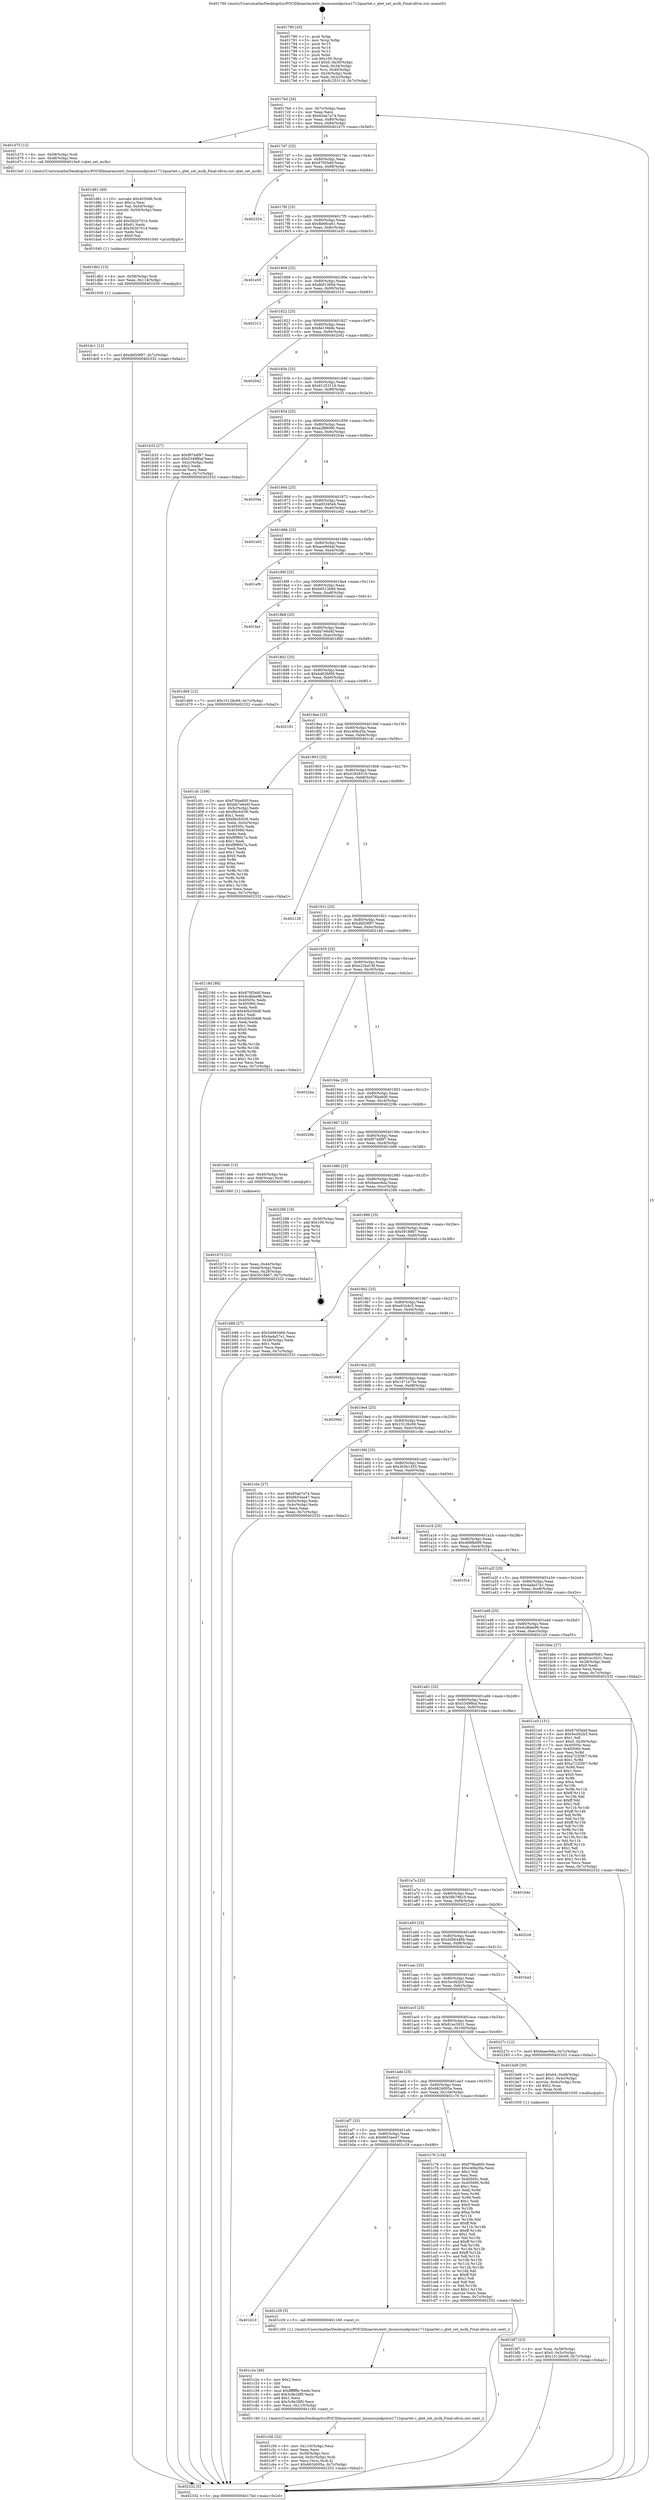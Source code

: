 digraph "0x401790" {
  label = "0x401790 (/mnt/c/Users/mathe/Desktop/tcc/POCII/binaries/extr_linuxsoundpciice1712quartet.c_qtet_set_mclk_Final-ollvm.out::main(0))"
  labelloc = "t"
  node[shape=record]

  Entry [label="",width=0.3,height=0.3,shape=circle,fillcolor=black,style=filled]
  "0x4017bd" [label="{
     0x4017bd [26]\l
     | [instrs]\l
     &nbsp;&nbsp;0x4017bd \<+3\>: mov -0x7c(%rbp),%eax\l
     &nbsp;&nbsp;0x4017c0 \<+2\>: mov %eax,%ecx\l
     &nbsp;&nbsp;0x4017c2 \<+6\>: sub $0x83ab7a74,%ecx\l
     &nbsp;&nbsp;0x4017c8 \<+3\>: mov %eax,-0x80(%rbp)\l
     &nbsp;&nbsp;0x4017cb \<+6\>: mov %ecx,-0x84(%rbp)\l
     &nbsp;&nbsp;0x4017d1 \<+6\>: je 0000000000401d75 \<main+0x5e5\>\l
  }"]
  "0x401d75" [label="{
     0x401d75 [12]\l
     | [instrs]\l
     &nbsp;&nbsp;0x401d75 \<+4\>: mov -0x58(%rbp),%rdi\l
     &nbsp;&nbsp;0x401d79 \<+3\>: mov -0x48(%rbp),%esi\l
     &nbsp;&nbsp;0x401d7c \<+5\>: call 00000000004015e0 \<qtet_set_mclk\>\l
     | [calls]\l
     &nbsp;&nbsp;0x4015e0 \{1\} (/mnt/c/Users/mathe/Desktop/tcc/POCII/binaries/extr_linuxsoundpciice1712quartet.c_qtet_set_mclk_Final-ollvm.out::qtet_set_mclk)\l
  }"]
  "0x4017d7" [label="{
     0x4017d7 [25]\l
     | [instrs]\l
     &nbsp;&nbsp;0x4017d7 \<+5\>: jmp 00000000004017dc \<main+0x4c\>\l
     &nbsp;&nbsp;0x4017dc \<+3\>: mov -0x80(%rbp),%eax\l
     &nbsp;&nbsp;0x4017df \<+5\>: sub $0x870f3ebf,%eax\l
     &nbsp;&nbsp;0x4017e4 \<+6\>: mov %eax,-0x88(%rbp)\l
     &nbsp;&nbsp;0x4017ea \<+6\>: je 0000000000402324 \<main+0xb94\>\l
  }"]
  Exit [label="",width=0.3,height=0.3,shape=circle,fillcolor=black,style=filled,peripheries=2]
  "0x402324" [label="{
     0x402324\l
  }", style=dashed]
  "0x4017f0" [label="{
     0x4017f0 [25]\l
     | [instrs]\l
     &nbsp;&nbsp;0x4017f0 \<+5\>: jmp 00000000004017f5 \<main+0x65\>\l
     &nbsp;&nbsp;0x4017f5 \<+3\>: mov -0x80(%rbp),%eax\l
     &nbsp;&nbsp;0x4017f8 \<+5\>: sub $0x8b68ca61,%eax\l
     &nbsp;&nbsp;0x4017fd \<+6\>: mov %eax,-0x8c(%rbp)\l
     &nbsp;&nbsp;0x401803 \<+6\>: je 0000000000401e55 \<main+0x6c5\>\l
  }"]
  "0x401dc1" [label="{
     0x401dc1 [12]\l
     | [instrs]\l
     &nbsp;&nbsp;0x401dc1 \<+7\>: movl $0xdbf29f97,-0x7c(%rbp)\l
     &nbsp;&nbsp;0x401dc8 \<+5\>: jmp 0000000000402332 \<main+0xba2\>\l
  }"]
  "0x401e55" [label="{
     0x401e55\l
  }", style=dashed]
  "0x401809" [label="{
     0x401809 [25]\l
     | [instrs]\l
     &nbsp;&nbsp;0x401809 \<+5\>: jmp 000000000040180e \<main+0x7e\>\l
     &nbsp;&nbsp;0x40180e \<+3\>: mov -0x80(%rbp),%eax\l
     &nbsp;&nbsp;0x401811 \<+5\>: sub $0x8bf1360d,%eax\l
     &nbsp;&nbsp;0x401816 \<+6\>: mov %eax,-0x90(%rbp)\l
     &nbsp;&nbsp;0x40181c \<+6\>: je 0000000000402313 \<main+0xb83\>\l
  }"]
  "0x401db2" [label="{
     0x401db2 [15]\l
     | [instrs]\l
     &nbsp;&nbsp;0x401db2 \<+4\>: mov -0x58(%rbp),%rdi\l
     &nbsp;&nbsp;0x401db6 \<+6\>: mov %eax,-0x114(%rbp)\l
     &nbsp;&nbsp;0x401dbc \<+5\>: call 0000000000401030 \<free@plt\>\l
     | [calls]\l
     &nbsp;&nbsp;0x401030 \{1\} (unknown)\l
  }"]
  "0x402313" [label="{
     0x402313\l
  }", style=dashed]
  "0x401822" [label="{
     0x401822 [25]\l
     | [instrs]\l
     &nbsp;&nbsp;0x401822 \<+5\>: jmp 0000000000401827 \<main+0x97\>\l
     &nbsp;&nbsp;0x401827 \<+3\>: mov -0x80(%rbp),%eax\l
     &nbsp;&nbsp;0x40182a \<+5\>: sub $0x8e156bfe,%eax\l
     &nbsp;&nbsp;0x40182f \<+6\>: mov %eax,-0x94(%rbp)\l
     &nbsp;&nbsp;0x401835 \<+6\>: je 0000000000402042 \<main+0x8b2\>\l
  }"]
  "0x401d81" [label="{
     0x401d81 [49]\l
     | [instrs]\l
     &nbsp;&nbsp;0x401d81 \<+10\>: movabs $0x4030d6,%rdi\l
     &nbsp;&nbsp;0x401d8b \<+5\>: mov $0x1a,%esi\l
     &nbsp;&nbsp;0x401d90 \<+3\>: mov %al,-0x5d(%rbp)\l
     &nbsp;&nbsp;0x401d93 \<+4\>: movzbl -0x5d(%rbp),%eax\l
     &nbsp;&nbsp;0x401d97 \<+1\>: cltd\l
     &nbsp;&nbsp;0x401d98 \<+2\>: idiv %esi\l
     &nbsp;&nbsp;0x401d9a \<+6\>: add $0x562b7014,%edx\l
     &nbsp;&nbsp;0x401da0 \<+3\>: add $0x61,%edx\l
     &nbsp;&nbsp;0x401da3 \<+6\>: sub $0x562b7014,%edx\l
     &nbsp;&nbsp;0x401da9 \<+2\>: mov %edx,%esi\l
     &nbsp;&nbsp;0x401dab \<+2\>: mov $0x0,%al\l
     &nbsp;&nbsp;0x401dad \<+5\>: call 0000000000401040 \<printf@plt\>\l
     | [calls]\l
     &nbsp;&nbsp;0x401040 \{1\} (unknown)\l
  }"]
  "0x402042" [label="{
     0x402042\l
  }", style=dashed]
  "0x40183b" [label="{
     0x40183b [25]\l
     | [instrs]\l
     &nbsp;&nbsp;0x40183b \<+5\>: jmp 0000000000401840 \<main+0xb0\>\l
     &nbsp;&nbsp;0x401840 \<+3\>: mov -0x80(%rbp),%eax\l
     &nbsp;&nbsp;0x401843 \<+5\>: sub $0x91253116,%eax\l
     &nbsp;&nbsp;0x401848 \<+6\>: mov %eax,-0x98(%rbp)\l
     &nbsp;&nbsp;0x40184e \<+6\>: je 0000000000401b33 \<main+0x3a3\>\l
  }"]
  "0x401c56" [label="{
     0x401c56 [32]\l
     | [instrs]\l
     &nbsp;&nbsp;0x401c56 \<+6\>: mov -0x110(%rbp),%ecx\l
     &nbsp;&nbsp;0x401c5c \<+3\>: imul %eax,%ecx\l
     &nbsp;&nbsp;0x401c5f \<+4\>: mov -0x58(%rbp),%rsi\l
     &nbsp;&nbsp;0x401c63 \<+4\>: movslq -0x5c(%rbp),%rdi\l
     &nbsp;&nbsp;0x401c67 \<+3\>: mov %ecx,(%rsi,%rdi,4)\l
     &nbsp;&nbsp;0x401c6a \<+7\>: movl $0x6624005a,-0x7c(%rbp)\l
     &nbsp;&nbsp;0x401c71 \<+5\>: jmp 0000000000402332 \<main+0xba2\>\l
  }"]
  "0x401b33" [label="{
     0x401b33 [27]\l
     | [instrs]\l
     &nbsp;&nbsp;0x401b33 \<+5\>: mov $0xf974df97,%eax\l
     &nbsp;&nbsp;0x401b38 \<+5\>: mov $0x5349f6af,%ecx\l
     &nbsp;&nbsp;0x401b3d \<+3\>: mov -0x2c(%rbp),%edx\l
     &nbsp;&nbsp;0x401b40 \<+3\>: cmp $0x2,%edx\l
     &nbsp;&nbsp;0x401b43 \<+3\>: cmovne %ecx,%eax\l
     &nbsp;&nbsp;0x401b46 \<+3\>: mov %eax,-0x7c(%rbp)\l
     &nbsp;&nbsp;0x401b49 \<+5\>: jmp 0000000000402332 \<main+0xba2\>\l
  }"]
  "0x401854" [label="{
     0x401854 [25]\l
     | [instrs]\l
     &nbsp;&nbsp;0x401854 \<+5\>: jmp 0000000000401859 \<main+0xc9\>\l
     &nbsp;&nbsp;0x401859 \<+3\>: mov -0x80(%rbp),%eax\l
     &nbsp;&nbsp;0x40185c \<+5\>: sub $0xa2f88090,%eax\l
     &nbsp;&nbsp;0x401861 \<+6\>: mov %eax,-0x9c(%rbp)\l
     &nbsp;&nbsp;0x401867 \<+6\>: je 000000000040204e \<main+0x8be\>\l
  }"]
  "0x402332" [label="{
     0x402332 [5]\l
     | [instrs]\l
     &nbsp;&nbsp;0x402332 \<+5\>: jmp 00000000004017bd \<main+0x2d\>\l
  }"]
  "0x401790" [label="{
     0x401790 [45]\l
     | [instrs]\l
     &nbsp;&nbsp;0x401790 \<+1\>: push %rbp\l
     &nbsp;&nbsp;0x401791 \<+3\>: mov %rsp,%rbp\l
     &nbsp;&nbsp;0x401794 \<+2\>: push %r15\l
     &nbsp;&nbsp;0x401796 \<+2\>: push %r14\l
     &nbsp;&nbsp;0x401798 \<+2\>: push %r12\l
     &nbsp;&nbsp;0x40179a \<+1\>: push %rbx\l
     &nbsp;&nbsp;0x40179b \<+7\>: sub $0x100,%rsp\l
     &nbsp;&nbsp;0x4017a2 \<+7\>: movl $0x0,-0x30(%rbp)\l
     &nbsp;&nbsp;0x4017a9 \<+3\>: mov %edi,-0x34(%rbp)\l
     &nbsp;&nbsp;0x4017ac \<+4\>: mov %rsi,-0x40(%rbp)\l
     &nbsp;&nbsp;0x4017b0 \<+3\>: mov -0x34(%rbp),%edi\l
     &nbsp;&nbsp;0x4017b3 \<+3\>: mov %edi,-0x2c(%rbp)\l
     &nbsp;&nbsp;0x4017b6 \<+7\>: movl $0x91253116,-0x7c(%rbp)\l
  }"]
  "0x401c2e" [label="{
     0x401c2e [40]\l
     | [instrs]\l
     &nbsp;&nbsp;0x401c2e \<+5\>: mov $0x2,%ecx\l
     &nbsp;&nbsp;0x401c33 \<+1\>: cltd\l
     &nbsp;&nbsp;0x401c34 \<+2\>: idiv %ecx\l
     &nbsp;&nbsp;0x401c36 \<+6\>: imul $0xfffffffe,%edx,%ecx\l
     &nbsp;&nbsp;0x401c3c \<+6\>: add $0x3c8e28f0,%ecx\l
     &nbsp;&nbsp;0x401c42 \<+3\>: add $0x1,%ecx\l
     &nbsp;&nbsp;0x401c45 \<+6\>: sub $0x3c8e28f0,%ecx\l
     &nbsp;&nbsp;0x401c4b \<+6\>: mov %ecx,-0x110(%rbp)\l
     &nbsp;&nbsp;0x401c51 \<+5\>: call 0000000000401160 \<next_i\>\l
     | [calls]\l
     &nbsp;&nbsp;0x401160 \{1\} (/mnt/c/Users/mathe/Desktop/tcc/POCII/binaries/extr_linuxsoundpciice1712quartet.c_qtet_set_mclk_Final-ollvm.out::next_i)\l
  }"]
  "0x40204e" [label="{
     0x40204e\l
  }", style=dashed]
  "0x40186d" [label="{
     0x40186d [25]\l
     | [instrs]\l
     &nbsp;&nbsp;0x40186d \<+5\>: jmp 0000000000401872 \<main+0xe2\>\l
     &nbsp;&nbsp;0x401872 \<+3\>: mov -0x80(%rbp),%eax\l
     &nbsp;&nbsp;0x401875 \<+5\>: sub $0xa93345eb,%eax\l
     &nbsp;&nbsp;0x40187a \<+6\>: mov %eax,-0xa0(%rbp)\l
     &nbsp;&nbsp;0x401880 \<+6\>: je 0000000000401e02 \<main+0x672\>\l
  }"]
  "0x401b10" [label="{
     0x401b10\l
  }", style=dashed]
  "0x401e02" [label="{
     0x401e02\l
  }", style=dashed]
  "0x401886" [label="{
     0x401886 [25]\l
     | [instrs]\l
     &nbsp;&nbsp;0x401886 \<+5\>: jmp 000000000040188b \<main+0xfb\>\l
     &nbsp;&nbsp;0x40188b \<+3\>: mov -0x80(%rbp),%eax\l
     &nbsp;&nbsp;0x40188e \<+5\>: sub $0xace9d4af,%eax\l
     &nbsp;&nbsp;0x401893 \<+6\>: mov %eax,-0xa4(%rbp)\l
     &nbsp;&nbsp;0x401899 \<+6\>: je 0000000000401ef9 \<main+0x769\>\l
  }"]
  "0x401c29" [label="{
     0x401c29 [5]\l
     | [instrs]\l
     &nbsp;&nbsp;0x401c29 \<+5\>: call 0000000000401160 \<next_i\>\l
     | [calls]\l
     &nbsp;&nbsp;0x401160 \{1\} (/mnt/c/Users/mathe/Desktop/tcc/POCII/binaries/extr_linuxsoundpciice1712quartet.c_qtet_set_mclk_Final-ollvm.out::next_i)\l
  }"]
  "0x401ef9" [label="{
     0x401ef9\l
  }", style=dashed]
  "0x40189f" [label="{
     0x40189f [25]\l
     | [instrs]\l
     &nbsp;&nbsp;0x40189f \<+5\>: jmp 00000000004018a4 \<main+0x114\>\l
     &nbsp;&nbsp;0x4018a4 \<+3\>: mov -0x80(%rbp),%eax\l
     &nbsp;&nbsp;0x4018a7 \<+5\>: sub $0xb6513b80,%eax\l
     &nbsp;&nbsp;0x4018ac \<+6\>: mov %eax,-0xa8(%rbp)\l
     &nbsp;&nbsp;0x4018b2 \<+6\>: je 0000000000401fa4 \<main+0x814\>\l
  }"]
  "0x401af7" [label="{
     0x401af7 [25]\l
     | [instrs]\l
     &nbsp;&nbsp;0x401af7 \<+5\>: jmp 0000000000401afc \<main+0x36c\>\l
     &nbsp;&nbsp;0x401afc \<+3\>: mov -0x80(%rbp),%eax\l
     &nbsp;&nbsp;0x401aff \<+5\>: sub $0x6653ee47,%eax\l
     &nbsp;&nbsp;0x401b04 \<+6\>: mov %eax,-0x108(%rbp)\l
     &nbsp;&nbsp;0x401b0a \<+6\>: je 0000000000401c29 \<main+0x499\>\l
  }"]
  "0x401fa4" [label="{
     0x401fa4\l
  }", style=dashed]
  "0x4018b8" [label="{
     0x4018b8 [25]\l
     | [instrs]\l
     &nbsp;&nbsp;0x4018b8 \<+5\>: jmp 00000000004018bd \<main+0x12d\>\l
     &nbsp;&nbsp;0x4018bd \<+3\>: mov -0x80(%rbp),%eax\l
     &nbsp;&nbsp;0x4018c0 \<+5\>: sub $0xbb7e6d4f,%eax\l
     &nbsp;&nbsp;0x4018c5 \<+6\>: mov %eax,-0xac(%rbp)\l
     &nbsp;&nbsp;0x4018cb \<+6\>: je 0000000000401d69 \<main+0x5d9\>\l
  }"]
  "0x401c76" [label="{
     0x401c76 [134]\l
     | [instrs]\l
     &nbsp;&nbsp;0x401c76 \<+5\>: mov $0xf76ba600,%eax\l
     &nbsp;&nbsp;0x401c7b \<+5\>: mov $0xc40bcf3a,%ecx\l
     &nbsp;&nbsp;0x401c80 \<+2\>: mov $0x1,%dl\l
     &nbsp;&nbsp;0x401c82 \<+2\>: xor %esi,%esi\l
     &nbsp;&nbsp;0x401c84 \<+7\>: mov 0x40505c,%edi\l
     &nbsp;&nbsp;0x401c8b \<+8\>: mov 0x405060,%r8d\l
     &nbsp;&nbsp;0x401c93 \<+3\>: sub $0x1,%esi\l
     &nbsp;&nbsp;0x401c96 \<+3\>: mov %edi,%r9d\l
     &nbsp;&nbsp;0x401c99 \<+3\>: add %esi,%r9d\l
     &nbsp;&nbsp;0x401c9c \<+4\>: imul %r9d,%edi\l
     &nbsp;&nbsp;0x401ca0 \<+3\>: and $0x1,%edi\l
     &nbsp;&nbsp;0x401ca3 \<+3\>: cmp $0x0,%edi\l
     &nbsp;&nbsp;0x401ca6 \<+4\>: sete %r10b\l
     &nbsp;&nbsp;0x401caa \<+4\>: cmp $0xa,%r8d\l
     &nbsp;&nbsp;0x401cae \<+4\>: setl %r11b\l
     &nbsp;&nbsp;0x401cb2 \<+3\>: mov %r10b,%bl\l
     &nbsp;&nbsp;0x401cb5 \<+3\>: xor $0xff,%bl\l
     &nbsp;&nbsp;0x401cb8 \<+3\>: mov %r11b,%r14b\l
     &nbsp;&nbsp;0x401cbb \<+4\>: xor $0xff,%r14b\l
     &nbsp;&nbsp;0x401cbf \<+3\>: xor $0x1,%dl\l
     &nbsp;&nbsp;0x401cc2 \<+3\>: mov %bl,%r15b\l
     &nbsp;&nbsp;0x401cc5 \<+4\>: and $0xff,%r15b\l
     &nbsp;&nbsp;0x401cc9 \<+3\>: and %dl,%r10b\l
     &nbsp;&nbsp;0x401ccc \<+3\>: mov %r14b,%r12b\l
     &nbsp;&nbsp;0x401ccf \<+4\>: and $0xff,%r12b\l
     &nbsp;&nbsp;0x401cd3 \<+3\>: and %dl,%r11b\l
     &nbsp;&nbsp;0x401cd6 \<+3\>: or %r10b,%r15b\l
     &nbsp;&nbsp;0x401cd9 \<+3\>: or %r11b,%r12b\l
     &nbsp;&nbsp;0x401cdc \<+3\>: xor %r12b,%r15b\l
     &nbsp;&nbsp;0x401cdf \<+3\>: or %r14b,%bl\l
     &nbsp;&nbsp;0x401ce2 \<+3\>: xor $0xff,%bl\l
     &nbsp;&nbsp;0x401ce5 \<+3\>: or $0x1,%dl\l
     &nbsp;&nbsp;0x401ce8 \<+2\>: and %dl,%bl\l
     &nbsp;&nbsp;0x401cea \<+3\>: or %bl,%r15b\l
     &nbsp;&nbsp;0x401ced \<+4\>: test $0x1,%r15b\l
     &nbsp;&nbsp;0x401cf1 \<+3\>: cmovne %ecx,%eax\l
     &nbsp;&nbsp;0x401cf4 \<+3\>: mov %eax,-0x7c(%rbp)\l
     &nbsp;&nbsp;0x401cf7 \<+5\>: jmp 0000000000402332 \<main+0xba2\>\l
  }"]
  "0x401d69" [label="{
     0x401d69 [12]\l
     | [instrs]\l
     &nbsp;&nbsp;0x401d69 \<+7\>: movl $0x15126c69,-0x7c(%rbp)\l
     &nbsp;&nbsp;0x401d70 \<+5\>: jmp 0000000000402332 \<main+0xba2\>\l
  }"]
  "0x4018d1" [label="{
     0x4018d1 [25]\l
     | [instrs]\l
     &nbsp;&nbsp;0x4018d1 \<+5\>: jmp 00000000004018d6 \<main+0x146\>\l
     &nbsp;&nbsp;0x4018d6 \<+3\>: mov -0x80(%rbp),%eax\l
     &nbsp;&nbsp;0x4018d9 \<+5\>: sub $0xbd62fd99,%eax\l
     &nbsp;&nbsp;0x4018de \<+6\>: mov %eax,-0xb0(%rbp)\l
     &nbsp;&nbsp;0x4018e4 \<+6\>: je 0000000000402181 \<main+0x9f1\>\l
  }"]
  "0x401bf7" [label="{
     0x401bf7 [23]\l
     | [instrs]\l
     &nbsp;&nbsp;0x401bf7 \<+4\>: mov %rax,-0x58(%rbp)\l
     &nbsp;&nbsp;0x401bfb \<+7\>: movl $0x0,-0x5c(%rbp)\l
     &nbsp;&nbsp;0x401c02 \<+7\>: movl $0x15126c69,-0x7c(%rbp)\l
     &nbsp;&nbsp;0x401c09 \<+5\>: jmp 0000000000402332 \<main+0xba2\>\l
  }"]
  "0x402181" [label="{
     0x402181\l
  }", style=dashed]
  "0x4018ea" [label="{
     0x4018ea [25]\l
     | [instrs]\l
     &nbsp;&nbsp;0x4018ea \<+5\>: jmp 00000000004018ef \<main+0x15f\>\l
     &nbsp;&nbsp;0x4018ef \<+3\>: mov -0x80(%rbp),%eax\l
     &nbsp;&nbsp;0x4018f2 \<+5\>: sub $0xc40bcf3a,%eax\l
     &nbsp;&nbsp;0x4018f7 \<+6\>: mov %eax,-0xb4(%rbp)\l
     &nbsp;&nbsp;0x4018fd \<+6\>: je 0000000000401cfc \<main+0x56c\>\l
  }"]
  "0x401ade" [label="{
     0x401ade [25]\l
     | [instrs]\l
     &nbsp;&nbsp;0x401ade \<+5\>: jmp 0000000000401ae3 \<main+0x353\>\l
     &nbsp;&nbsp;0x401ae3 \<+3\>: mov -0x80(%rbp),%eax\l
     &nbsp;&nbsp;0x401ae6 \<+5\>: sub $0x6624005a,%eax\l
     &nbsp;&nbsp;0x401aeb \<+6\>: mov %eax,-0x104(%rbp)\l
     &nbsp;&nbsp;0x401af1 \<+6\>: je 0000000000401c76 \<main+0x4e6\>\l
  }"]
  "0x401cfc" [label="{
     0x401cfc [109]\l
     | [instrs]\l
     &nbsp;&nbsp;0x401cfc \<+5\>: mov $0xf76ba600,%eax\l
     &nbsp;&nbsp;0x401d01 \<+5\>: mov $0xbb7e6d4f,%ecx\l
     &nbsp;&nbsp;0x401d06 \<+3\>: mov -0x5c(%rbp),%edx\l
     &nbsp;&nbsp;0x401d09 \<+6\>: sub $0x8bcfc036,%edx\l
     &nbsp;&nbsp;0x401d0f \<+3\>: add $0x1,%edx\l
     &nbsp;&nbsp;0x401d12 \<+6\>: add $0x8bcfc036,%edx\l
     &nbsp;&nbsp;0x401d18 \<+3\>: mov %edx,-0x5c(%rbp)\l
     &nbsp;&nbsp;0x401d1b \<+7\>: mov 0x40505c,%edx\l
     &nbsp;&nbsp;0x401d22 \<+7\>: mov 0x405060,%esi\l
     &nbsp;&nbsp;0x401d29 \<+2\>: mov %edx,%edi\l
     &nbsp;&nbsp;0x401d2b \<+6\>: add $0xf9f80c7a,%edi\l
     &nbsp;&nbsp;0x401d31 \<+3\>: sub $0x1,%edi\l
     &nbsp;&nbsp;0x401d34 \<+6\>: sub $0xf9f80c7a,%edi\l
     &nbsp;&nbsp;0x401d3a \<+3\>: imul %edi,%edx\l
     &nbsp;&nbsp;0x401d3d \<+3\>: and $0x1,%edx\l
     &nbsp;&nbsp;0x401d40 \<+3\>: cmp $0x0,%edx\l
     &nbsp;&nbsp;0x401d43 \<+4\>: sete %r8b\l
     &nbsp;&nbsp;0x401d47 \<+3\>: cmp $0xa,%esi\l
     &nbsp;&nbsp;0x401d4a \<+4\>: setl %r9b\l
     &nbsp;&nbsp;0x401d4e \<+3\>: mov %r8b,%r10b\l
     &nbsp;&nbsp;0x401d51 \<+3\>: and %r9b,%r10b\l
     &nbsp;&nbsp;0x401d54 \<+3\>: xor %r9b,%r8b\l
     &nbsp;&nbsp;0x401d57 \<+3\>: or %r8b,%r10b\l
     &nbsp;&nbsp;0x401d5a \<+4\>: test $0x1,%r10b\l
     &nbsp;&nbsp;0x401d5e \<+3\>: cmovne %ecx,%eax\l
     &nbsp;&nbsp;0x401d61 \<+3\>: mov %eax,-0x7c(%rbp)\l
     &nbsp;&nbsp;0x401d64 \<+5\>: jmp 0000000000402332 \<main+0xba2\>\l
  }"]
  "0x401903" [label="{
     0x401903 [25]\l
     | [instrs]\l
     &nbsp;&nbsp;0x401903 \<+5\>: jmp 0000000000401908 \<main+0x178\>\l
     &nbsp;&nbsp;0x401908 \<+3\>: mov -0x80(%rbp),%eax\l
     &nbsp;&nbsp;0x40190b \<+5\>: sub $0xd1826516,%eax\l
     &nbsp;&nbsp;0x401910 \<+6\>: mov %eax,-0xb8(%rbp)\l
     &nbsp;&nbsp;0x401916 \<+6\>: je 0000000000402129 \<main+0x999\>\l
  }"]
  "0x401bd9" [label="{
     0x401bd9 [30]\l
     | [instrs]\l
     &nbsp;&nbsp;0x401bd9 \<+7\>: movl $0x64,-0x48(%rbp)\l
     &nbsp;&nbsp;0x401be0 \<+7\>: movl $0x1,-0x4c(%rbp)\l
     &nbsp;&nbsp;0x401be7 \<+4\>: movslq -0x4c(%rbp),%rax\l
     &nbsp;&nbsp;0x401beb \<+4\>: shl $0x2,%rax\l
     &nbsp;&nbsp;0x401bef \<+3\>: mov %rax,%rdi\l
     &nbsp;&nbsp;0x401bf2 \<+5\>: call 0000000000401050 \<malloc@plt\>\l
     | [calls]\l
     &nbsp;&nbsp;0x401050 \{1\} (unknown)\l
  }"]
  "0x402129" [label="{
     0x402129\l
  }", style=dashed]
  "0x40191c" [label="{
     0x40191c [25]\l
     | [instrs]\l
     &nbsp;&nbsp;0x40191c \<+5\>: jmp 0000000000401921 \<main+0x191\>\l
     &nbsp;&nbsp;0x401921 \<+3\>: mov -0x80(%rbp),%eax\l
     &nbsp;&nbsp;0x401924 \<+5\>: sub $0xdbf29f97,%eax\l
     &nbsp;&nbsp;0x401929 \<+6\>: mov %eax,-0xbc(%rbp)\l
     &nbsp;&nbsp;0x40192f \<+6\>: je 000000000040218d \<main+0x9fd\>\l
  }"]
  "0x401ac5" [label="{
     0x401ac5 [25]\l
     | [instrs]\l
     &nbsp;&nbsp;0x401ac5 \<+5\>: jmp 0000000000401aca \<main+0x33a\>\l
     &nbsp;&nbsp;0x401aca \<+3\>: mov -0x80(%rbp),%eax\l
     &nbsp;&nbsp;0x401acd \<+5\>: sub $0x61ec3031,%eax\l
     &nbsp;&nbsp;0x401ad2 \<+6\>: mov %eax,-0x100(%rbp)\l
     &nbsp;&nbsp;0x401ad8 \<+6\>: je 0000000000401bd9 \<main+0x449\>\l
  }"]
  "0x40218d" [label="{
     0x40218d [88]\l
     | [instrs]\l
     &nbsp;&nbsp;0x40218d \<+5\>: mov $0x870f3ebf,%eax\l
     &nbsp;&nbsp;0x402192 \<+5\>: mov $0x4cdbbe96,%ecx\l
     &nbsp;&nbsp;0x402197 \<+7\>: mov 0x40505c,%edx\l
     &nbsp;&nbsp;0x40219e \<+7\>: mov 0x405060,%esi\l
     &nbsp;&nbsp;0x4021a5 \<+2\>: mov %edx,%edi\l
     &nbsp;&nbsp;0x4021a7 \<+6\>: sub $0x40b20dd8,%edi\l
     &nbsp;&nbsp;0x4021ad \<+3\>: sub $0x1,%edi\l
     &nbsp;&nbsp;0x4021b0 \<+6\>: add $0x40b20dd8,%edi\l
     &nbsp;&nbsp;0x4021b6 \<+3\>: imul %edi,%edx\l
     &nbsp;&nbsp;0x4021b9 \<+3\>: and $0x1,%edx\l
     &nbsp;&nbsp;0x4021bc \<+3\>: cmp $0x0,%edx\l
     &nbsp;&nbsp;0x4021bf \<+4\>: sete %r8b\l
     &nbsp;&nbsp;0x4021c3 \<+3\>: cmp $0xa,%esi\l
     &nbsp;&nbsp;0x4021c6 \<+4\>: setl %r9b\l
     &nbsp;&nbsp;0x4021ca \<+3\>: mov %r8b,%r10b\l
     &nbsp;&nbsp;0x4021cd \<+3\>: and %r9b,%r10b\l
     &nbsp;&nbsp;0x4021d0 \<+3\>: xor %r9b,%r8b\l
     &nbsp;&nbsp;0x4021d3 \<+3\>: or %r8b,%r10b\l
     &nbsp;&nbsp;0x4021d6 \<+4\>: test $0x1,%r10b\l
     &nbsp;&nbsp;0x4021da \<+3\>: cmovne %ecx,%eax\l
     &nbsp;&nbsp;0x4021dd \<+3\>: mov %eax,-0x7c(%rbp)\l
     &nbsp;&nbsp;0x4021e0 \<+5\>: jmp 0000000000402332 \<main+0xba2\>\l
  }"]
  "0x401935" [label="{
     0x401935 [25]\l
     | [instrs]\l
     &nbsp;&nbsp;0x401935 \<+5\>: jmp 000000000040193a \<main+0x1aa\>\l
     &nbsp;&nbsp;0x40193a \<+3\>: mov -0x80(%rbp),%eax\l
     &nbsp;&nbsp;0x40193d \<+5\>: sub $0xe22bd19f,%eax\l
     &nbsp;&nbsp;0x401942 \<+6\>: mov %eax,-0xc0(%rbp)\l
     &nbsp;&nbsp;0x401948 \<+6\>: je 00000000004022ba \<main+0xb2a\>\l
  }"]
  "0x40227c" [label="{
     0x40227c [12]\l
     | [instrs]\l
     &nbsp;&nbsp;0x40227c \<+7\>: movl $0xfaaec6da,-0x7c(%rbp)\l
     &nbsp;&nbsp;0x402283 \<+5\>: jmp 0000000000402332 \<main+0xba2\>\l
  }"]
  "0x4022ba" [label="{
     0x4022ba\l
  }", style=dashed]
  "0x40194e" [label="{
     0x40194e [25]\l
     | [instrs]\l
     &nbsp;&nbsp;0x40194e \<+5\>: jmp 0000000000401953 \<main+0x1c3\>\l
     &nbsp;&nbsp;0x401953 \<+3\>: mov -0x80(%rbp),%eax\l
     &nbsp;&nbsp;0x401956 \<+5\>: sub $0xf76ba600,%eax\l
     &nbsp;&nbsp;0x40195b \<+6\>: mov %eax,-0xc4(%rbp)\l
     &nbsp;&nbsp;0x401961 \<+6\>: je 000000000040229b \<main+0xb0b\>\l
  }"]
  "0x401aac" [label="{
     0x401aac [25]\l
     | [instrs]\l
     &nbsp;&nbsp;0x401aac \<+5\>: jmp 0000000000401ab1 \<main+0x321\>\l
     &nbsp;&nbsp;0x401ab1 \<+3\>: mov -0x80(%rbp),%eax\l
     &nbsp;&nbsp;0x401ab4 \<+5\>: sub $0x5ecf42b3,%eax\l
     &nbsp;&nbsp;0x401ab9 \<+6\>: mov %eax,-0xfc(%rbp)\l
     &nbsp;&nbsp;0x401abf \<+6\>: je 000000000040227c \<main+0xaec\>\l
  }"]
  "0x40229b" [label="{
     0x40229b\l
  }", style=dashed]
  "0x401967" [label="{
     0x401967 [25]\l
     | [instrs]\l
     &nbsp;&nbsp;0x401967 \<+5\>: jmp 000000000040196c \<main+0x1dc\>\l
     &nbsp;&nbsp;0x40196c \<+3\>: mov -0x80(%rbp),%eax\l
     &nbsp;&nbsp;0x40196f \<+5\>: sub $0xf974df97,%eax\l
     &nbsp;&nbsp;0x401974 \<+6\>: mov %eax,-0xc8(%rbp)\l
     &nbsp;&nbsp;0x40197a \<+6\>: je 0000000000401b66 \<main+0x3d6\>\l
  }"]
  "0x401ba3" [label="{
     0x401ba3\l
  }", style=dashed]
  "0x401b66" [label="{
     0x401b66 [13]\l
     | [instrs]\l
     &nbsp;&nbsp;0x401b66 \<+4\>: mov -0x40(%rbp),%rax\l
     &nbsp;&nbsp;0x401b6a \<+4\>: mov 0x8(%rax),%rdi\l
     &nbsp;&nbsp;0x401b6e \<+5\>: call 0000000000401060 \<atoi@plt\>\l
     | [calls]\l
     &nbsp;&nbsp;0x401060 \{1\} (unknown)\l
  }"]
  "0x401980" [label="{
     0x401980 [25]\l
     | [instrs]\l
     &nbsp;&nbsp;0x401980 \<+5\>: jmp 0000000000401985 \<main+0x1f5\>\l
     &nbsp;&nbsp;0x401985 \<+3\>: mov -0x80(%rbp),%eax\l
     &nbsp;&nbsp;0x401988 \<+5\>: sub $0xfaaec6da,%eax\l
     &nbsp;&nbsp;0x40198d \<+6\>: mov %eax,-0xcc(%rbp)\l
     &nbsp;&nbsp;0x401993 \<+6\>: je 0000000000402288 \<main+0xaf8\>\l
  }"]
  "0x401b73" [label="{
     0x401b73 [21]\l
     | [instrs]\l
     &nbsp;&nbsp;0x401b73 \<+3\>: mov %eax,-0x44(%rbp)\l
     &nbsp;&nbsp;0x401b76 \<+3\>: mov -0x44(%rbp),%eax\l
     &nbsp;&nbsp;0x401b79 \<+3\>: mov %eax,-0x28(%rbp)\l
     &nbsp;&nbsp;0x401b7c \<+7\>: movl $0x5918867,-0x7c(%rbp)\l
     &nbsp;&nbsp;0x401b83 \<+5\>: jmp 0000000000402332 \<main+0xba2\>\l
  }"]
  "0x401a93" [label="{
     0x401a93 [25]\l
     | [instrs]\l
     &nbsp;&nbsp;0x401a93 \<+5\>: jmp 0000000000401a98 \<main+0x308\>\l
     &nbsp;&nbsp;0x401a98 \<+3\>: mov -0x80(%rbp),%eax\l
     &nbsp;&nbsp;0x401a9b \<+5\>: sub $0x5d06446b,%eax\l
     &nbsp;&nbsp;0x401aa0 \<+6\>: mov %eax,-0xf8(%rbp)\l
     &nbsp;&nbsp;0x401aa6 \<+6\>: je 0000000000401ba3 \<main+0x413\>\l
  }"]
  "0x402288" [label="{
     0x402288 [19]\l
     | [instrs]\l
     &nbsp;&nbsp;0x402288 \<+3\>: mov -0x30(%rbp),%eax\l
     &nbsp;&nbsp;0x40228b \<+7\>: add $0x100,%rsp\l
     &nbsp;&nbsp;0x402292 \<+1\>: pop %rbx\l
     &nbsp;&nbsp;0x402293 \<+2\>: pop %r12\l
     &nbsp;&nbsp;0x402295 \<+2\>: pop %r14\l
     &nbsp;&nbsp;0x402297 \<+2\>: pop %r15\l
     &nbsp;&nbsp;0x402299 \<+1\>: pop %rbp\l
     &nbsp;&nbsp;0x40229a \<+1\>: ret\l
  }"]
  "0x401999" [label="{
     0x401999 [25]\l
     | [instrs]\l
     &nbsp;&nbsp;0x401999 \<+5\>: jmp 000000000040199e \<main+0x20e\>\l
     &nbsp;&nbsp;0x40199e \<+3\>: mov -0x80(%rbp),%eax\l
     &nbsp;&nbsp;0x4019a1 \<+5\>: sub $0x5918867,%eax\l
     &nbsp;&nbsp;0x4019a6 \<+6\>: mov %eax,-0xd0(%rbp)\l
     &nbsp;&nbsp;0x4019ac \<+6\>: je 0000000000401b88 \<main+0x3f8\>\l
  }"]
  "0x4022c6" [label="{
     0x4022c6\l
  }", style=dashed]
  "0x401b88" [label="{
     0x401b88 [27]\l
     | [instrs]\l
     &nbsp;&nbsp;0x401b88 \<+5\>: mov $0x5d06446b,%eax\l
     &nbsp;&nbsp;0x401b8d \<+5\>: mov $0x4ada57e1,%ecx\l
     &nbsp;&nbsp;0x401b92 \<+3\>: mov -0x28(%rbp),%edx\l
     &nbsp;&nbsp;0x401b95 \<+3\>: cmp $0x1,%edx\l
     &nbsp;&nbsp;0x401b98 \<+3\>: cmovl %ecx,%eax\l
     &nbsp;&nbsp;0x401b9b \<+3\>: mov %eax,-0x7c(%rbp)\l
     &nbsp;&nbsp;0x401b9e \<+5\>: jmp 0000000000402332 \<main+0xba2\>\l
  }"]
  "0x4019b2" [label="{
     0x4019b2 [25]\l
     | [instrs]\l
     &nbsp;&nbsp;0x4019b2 \<+5\>: jmp 00000000004019b7 \<main+0x227\>\l
     &nbsp;&nbsp;0x4019b7 \<+3\>: mov -0x80(%rbp),%eax\l
     &nbsp;&nbsp;0x4019ba \<+5\>: sub $0xe01b4c5,%eax\l
     &nbsp;&nbsp;0x4019bf \<+6\>: mov %eax,-0xd4(%rbp)\l
     &nbsp;&nbsp;0x4019c5 \<+6\>: je 00000000004020d1 \<main+0x941\>\l
  }"]
  "0x401a7a" [label="{
     0x401a7a [25]\l
     | [instrs]\l
     &nbsp;&nbsp;0x401a7a \<+5\>: jmp 0000000000401a7f \<main+0x2ef\>\l
     &nbsp;&nbsp;0x401a7f \<+3\>: mov -0x80(%rbp),%eax\l
     &nbsp;&nbsp;0x401a82 \<+5\>: sub $0x59b79b19,%eax\l
     &nbsp;&nbsp;0x401a87 \<+6\>: mov %eax,-0xf4(%rbp)\l
     &nbsp;&nbsp;0x401a8d \<+6\>: je 00000000004022c6 \<main+0xb36\>\l
  }"]
  "0x4020d1" [label="{
     0x4020d1\l
  }", style=dashed]
  "0x4019cb" [label="{
     0x4019cb [25]\l
     | [instrs]\l
     &nbsp;&nbsp;0x4019cb \<+5\>: jmp 00000000004019d0 \<main+0x240\>\l
     &nbsp;&nbsp;0x4019d0 \<+3\>: mov -0x80(%rbp),%eax\l
     &nbsp;&nbsp;0x4019d3 \<+5\>: sub $0x1471e75e,%eax\l
     &nbsp;&nbsp;0x4019d8 \<+6\>: mov %eax,-0xd8(%rbp)\l
     &nbsp;&nbsp;0x4019de \<+6\>: je 000000000040206d \<main+0x8dd\>\l
  }"]
  "0x401b4e" [label="{
     0x401b4e\l
  }", style=dashed]
  "0x40206d" [label="{
     0x40206d\l
  }", style=dashed]
  "0x4019e4" [label="{
     0x4019e4 [25]\l
     | [instrs]\l
     &nbsp;&nbsp;0x4019e4 \<+5\>: jmp 00000000004019e9 \<main+0x259\>\l
     &nbsp;&nbsp;0x4019e9 \<+3\>: mov -0x80(%rbp),%eax\l
     &nbsp;&nbsp;0x4019ec \<+5\>: sub $0x15126c69,%eax\l
     &nbsp;&nbsp;0x4019f1 \<+6\>: mov %eax,-0xdc(%rbp)\l
     &nbsp;&nbsp;0x4019f7 \<+6\>: je 0000000000401c0e \<main+0x47e\>\l
  }"]
  "0x401a61" [label="{
     0x401a61 [25]\l
     | [instrs]\l
     &nbsp;&nbsp;0x401a61 \<+5\>: jmp 0000000000401a66 \<main+0x2d6\>\l
     &nbsp;&nbsp;0x401a66 \<+3\>: mov -0x80(%rbp),%eax\l
     &nbsp;&nbsp;0x401a69 \<+5\>: sub $0x5349f6af,%eax\l
     &nbsp;&nbsp;0x401a6e \<+6\>: mov %eax,-0xf0(%rbp)\l
     &nbsp;&nbsp;0x401a74 \<+6\>: je 0000000000401b4e \<main+0x3be\>\l
  }"]
  "0x401c0e" [label="{
     0x401c0e [27]\l
     | [instrs]\l
     &nbsp;&nbsp;0x401c0e \<+5\>: mov $0x83ab7a74,%eax\l
     &nbsp;&nbsp;0x401c13 \<+5\>: mov $0x6653ee47,%ecx\l
     &nbsp;&nbsp;0x401c18 \<+3\>: mov -0x5c(%rbp),%edx\l
     &nbsp;&nbsp;0x401c1b \<+3\>: cmp -0x4c(%rbp),%edx\l
     &nbsp;&nbsp;0x401c1e \<+3\>: cmovl %ecx,%eax\l
     &nbsp;&nbsp;0x401c21 \<+3\>: mov %eax,-0x7c(%rbp)\l
     &nbsp;&nbsp;0x401c24 \<+5\>: jmp 0000000000402332 \<main+0xba2\>\l
  }"]
  "0x4019fd" [label="{
     0x4019fd [25]\l
     | [instrs]\l
     &nbsp;&nbsp;0x4019fd \<+5\>: jmp 0000000000401a02 \<main+0x272\>\l
     &nbsp;&nbsp;0x401a02 \<+3\>: mov -0x80(%rbp),%eax\l
     &nbsp;&nbsp;0x401a05 \<+5\>: sub $0x3b3b1455,%eax\l
     &nbsp;&nbsp;0x401a0a \<+6\>: mov %eax,-0xe0(%rbp)\l
     &nbsp;&nbsp;0x401a10 \<+6\>: je 0000000000401dcd \<main+0x63d\>\l
  }"]
  "0x4021e5" [label="{
     0x4021e5 [151]\l
     | [instrs]\l
     &nbsp;&nbsp;0x4021e5 \<+5\>: mov $0x870f3ebf,%eax\l
     &nbsp;&nbsp;0x4021ea \<+5\>: mov $0x5ecf42b3,%ecx\l
     &nbsp;&nbsp;0x4021ef \<+2\>: mov $0x1,%dl\l
     &nbsp;&nbsp;0x4021f1 \<+7\>: movl $0x0,-0x30(%rbp)\l
     &nbsp;&nbsp;0x4021f8 \<+7\>: mov 0x40505c,%esi\l
     &nbsp;&nbsp;0x4021ff \<+7\>: mov 0x405060,%edi\l
     &nbsp;&nbsp;0x402206 \<+3\>: mov %esi,%r8d\l
     &nbsp;&nbsp;0x402209 \<+7\>: sub $0xa722f367,%r8d\l
     &nbsp;&nbsp;0x402210 \<+4\>: sub $0x1,%r8d\l
     &nbsp;&nbsp;0x402214 \<+7\>: add $0xa722f367,%r8d\l
     &nbsp;&nbsp;0x40221b \<+4\>: imul %r8d,%esi\l
     &nbsp;&nbsp;0x40221f \<+3\>: and $0x1,%esi\l
     &nbsp;&nbsp;0x402222 \<+3\>: cmp $0x0,%esi\l
     &nbsp;&nbsp;0x402225 \<+4\>: sete %r9b\l
     &nbsp;&nbsp;0x402229 \<+3\>: cmp $0xa,%edi\l
     &nbsp;&nbsp;0x40222c \<+4\>: setl %r10b\l
     &nbsp;&nbsp;0x402230 \<+3\>: mov %r9b,%r11b\l
     &nbsp;&nbsp;0x402233 \<+4\>: xor $0xff,%r11b\l
     &nbsp;&nbsp;0x402237 \<+3\>: mov %r10b,%bl\l
     &nbsp;&nbsp;0x40223a \<+3\>: xor $0xff,%bl\l
     &nbsp;&nbsp;0x40223d \<+3\>: xor $0x1,%dl\l
     &nbsp;&nbsp;0x402240 \<+3\>: mov %r11b,%r14b\l
     &nbsp;&nbsp;0x402243 \<+4\>: and $0xff,%r14b\l
     &nbsp;&nbsp;0x402247 \<+3\>: and %dl,%r9b\l
     &nbsp;&nbsp;0x40224a \<+3\>: mov %bl,%r15b\l
     &nbsp;&nbsp;0x40224d \<+4\>: and $0xff,%r15b\l
     &nbsp;&nbsp;0x402251 \<+3\>: and %dl,%r10b\l
     &nbsp;&nbsp;0x402254 \<+3\>: or %r9b,%r14b\l
     &nbsp;&nbsp;0x402257 \<+3\>: or %r10b,%r15b\l
     &nbsp;&nbsp;0x40225a \<+3\>: xor %r15b,%r14b\l
     &nbsp;&nbsp;0x40225d \<+3\>: or %bl,%r11b\l
     &nbsp;&nbsp;0x402260 \<+4\>: xor $0xff,%r11b\l
     &nbsp;&nbsp;0x402264 \<+3\>: or $0x1,%dl\l
     &nbsp;&nbsp;0x402267 \<+3\>: and %dl,%r11b\l
     &nbsp;&nbsp;0x40226a \<+3\>: or %r11b,%r14b\l
     &nbsp;&nbsp;0x40226d \<+4\>: test $0x1,%r14b\l
     &nbsp;&nbsp;0x402271 \<+3\>: cmovne %ecx,%eax\l
     &nbsp;&nbsp;0x402274 \<+3\>: mov %eax,-0x7c(%rbp)\l
     &nbsp;&nbsp;0x402277 \<+5\>: jmp 0000000000402332 \<main+0xba2\>\l
  }"]
  "0x401dcd" [label="{
     0x401dcd\l
  }", style=dashed]
  "0x401a16" [label="{
     0x401a16 [25]\l
     | [instrs]\l
     &nbsp;&nbsp;0x401a16 \<+5\>: jmp 0000000000401a1b \<main+0x28b\>\l
     &nbsp;&nbsp;0x401a1b \<+3\>: mov -0x80(%rbp),%eax\l
     &nbsp;&nbsp;0x401a1e \<+5\>: sub $0x468fbd99,%eax\l
     &nbsp;&nbsp;0x401a23 \<+6\>: mov %eax,-0xe4(%rbp)\l
     &nbsp;&nbsp;0x401a29 \<+6\>: je 0000000000401f14 \<main+0x784\>\l
  }"]
  "0x401a48" [label="{
     0x401a48 [25]\l
     | [instrs]\l
     &nbsp;&nbsp;0x401a48 \<+5\>: jmp 0000000000401a4d \<main+0x2bd\>\l
     &nbsp;&nbsp;0x401a4d \<+3\>: mov -0x80(%rbp),%eax\l
     &nbsp;&nbsp;0x401a50 \<+5\>: sub $0x4cdbbe96,%eax\l
     &nbsp;&nbsp;0x401a55 \<+6\>: mov %eax,-0xec(%rbp)\l
     &nbsp;&nbsp;0x401a5b \<+6\>: je 00000000004021e5 \<main+0xa55\>\l
  }"]
  "0x401f14" [label="{
     0x401f14\l
  }", style=dashed]
  "0x401a2f" [label="{
     0x401a2f [25]\l
     | [instrs]\l
     &nbsp;&nbsp;0x401a2f \<+5\>: jmp 0000000000401a34 \<main+0x2a4\>\l
     &nbsp;&nbsp;0x401a34 \<+3\>: mov -0x80(%rbp),%eax\l
     &nbsp;&nbsp;0x401a37 \<+5\>: sub $0x4ada57e1,%eax\l
     &nbsp;&nbsp;0x401a3c \<+6\>: mov %eax,-0xe8(%rbp)\l
     &nbsp;&nbsp;0x401a42 \<+6\>: je 0000000000401bbe \<main+0x42e\>\l
  }"]
  "0x401bbe" [label="{
     0x401bbe [27]\l
     | [instrs]\l
     &nbsp;&nbsp;0x401bbe \<+5\>: mov $0x6bb95b61,%eax\l
     &nbsp;&nbsp;0x401bc3 \<+5\>: mov $0x61ec3031,%ecx\l
     &nbsp;&nbsp;0x401bc8 \<+3\>: mov -0x28(%rbp),%edx\l
     &nbsp;&nbsp;0x401bcb \<+3\>: cmp $0x0,%edx\l
     &nbsp;&nbsp;0x401bce \<+3\>: cmove %ecx,%eax\l
     &nbsp;&nbsp;0x401bd1 \<+3\>: mov %eax,-0x7c(%rbp)\l
     &nbsp;&nbsp;0x401bd4 \<+5\>: jmp 0000000000402332 \<main+0xba2\>\l
  }"]
  Entry -> "0x401790" [label=" 1"]
  "0x4017bd" -> "0x401d75" [label=" 1"]
  "0x4017bd" -> "0x4017d7" [label=" 15"]
  "0x402288" -> Exit [label=" 1"]
  "0x4017d7" -> "0x402324" [label=" 0"]
  "0x4017d7" -> "0x4017f0" [label=" 15"]
  "0x40227c" -> "0x402332" [label=" 1"]
  "0x4017f0" -> "0x401e55" [label=" 0"]
  "0x4017f0" -> "0x401809" [label=" 15"]
  "0x4021e5" -> "0x402332" [label=" 1"]
  "0x401809" -> "0x402313" [label=" 0"]
  "0x401809" -> "0x401822" [label=" 15"]
  "0x40218d" -> "0x402332" [label=" 1"]
  "0x401822" -> "0x402042" [label=" 0"]
  "0x401822" -> "0x40183b" [label=" 15"]
  "0x401dc1" -> "0x402332" [label=" 1"]
  "0x40183b" -> "0x401b33" [label=" 1"]
  "0x40183b" -> "0x401854" [label=" 14"]
  "0x401b33" -> "0x402332" [label=" 1"]
  "0x401790" -> "0x4017bd" [label=" 1"]
  "0x402332" -> "0x4017bd" [label=" 15"]
  "0x401db2" -> "0x401dc1" [label=" 1"]
  "0x401854" -> "0x40204e" [label=" 0"]
  "0x401854" -> "0x40186d" [label=" 14"]
  "0x401d81" -> "0x401db2" [label=" 1"]
  "0x40186d" -> "0x401e02" [label=" 0"]
  "0x40186d" -> "0x401886" [label=" 14"]
  "0x401d75" -> "0x401d81" [label=" 1"]
  "0x401886" -> "0x401ef9" [label=" 0"]
  "0x401886" -> "0x40189f" [label=" 14"]
  "0x401d69" -> "0x402332" [label=" 1"]
  "0x40189f" -> "0x401fa4" [label=" 0"]
  "0x40189f" -> "0x4018b8" [label=" 14"]
  "0x401c76" -> "0x402332" [label=" 1"]
  "0x4018b8" -> "0x401d69" [label=" 1"]
  "0x4018b8" -> "0x4018d1" [label=" 13"]
  "0x401c56" -> "0x402332" [label=" 1"]
  "0x4018d1" -> "0x402181" [label=" 0"]
  "0x4018d1" -> "0x4018ea" [label=" 13"]
  "0x401c29" -> "0x401c2e" [label=" 1"]
  "0x4018ea" -> "0x401cfc" [label=" 1"]
  "0x4018ea" -> "0x401903" [label=" 12"]
  "0x401af7" -> "0x401b10" [label=" 0"]
  "0x401903" -> "0x402129" [label=" 0"]
  "0x401903" -> "0x40191c" [label=" 12"]
  "0x401af7" -> "0x401c29" [label=" 1"]
  "0x40191c" -> "0x40218d" [label=" 1"]
  "0x40191c" -> "0x401935" [label=" 11"]
  "0x401ade" -> "0x401af7" [label=" 1"]
  "0x401935" -> "0x4022ba" [label=" 0"]
  "0x401935" -> "0x40194e" [label=" 11"]
  "0x401ade" -> "0x401c76" [label=" 1"]
  "0x40194e" -> "0x40229b" [label=" 0"]
  "0x40194e" -> "0x401967" [label=" 11"]
  "0x401c0e" -> "0x402332" [label=" 2"]
  "0x401967" -> "0x401b66" [label=" 1"]
  "0x401967" -> "0x401980" [label=" 10"]
  "0x401b66" -> "0x401b73" [label=" 1"]
  "0x401b73" -> "0x402332" [label=" 1"]
  "0x401bf7" -> "0x402332" [label=" 1"]
  "0x401980" -> "0x402288" [label=" 1"]
  "0x401980" -> "0x401999" [label=" 9"]
  "0x401ac5" -> "0x401ade" [label=" 2"]
  "0x401999" -> "0x401b88" [label=" 1"]
  "0x401999" -> "0x4019b2" [label=" 8"]
  "0x401b88" -> "0x402332" [label=" 1"]
  "0x401ac5" -> "0x401bd9" [label=" 1"]
  "0x4019b2" -> "0x4020d1" [label=" 0"]
  "0x4019b2" -> "0x4019cb" [label=" 8"]
  "0x401aac" -> "0x401ac5" [label=" 3"]
  "0x4019cb" -> "0x40206d" [label=" 0"]
  "0x4019cb" -> "0x4019e4" [label=" 8"]
  "0x401aac" -> "0x40227c" [label=" 1"]
  "0x4019e4" -> "0x401c0e" [label=" 2"]
  "0x4019e4" -> "0x4019fd" [label=" 6"]
  "0x401a93" -> "0x401aac" [label=" 4"]
  "0x4019fd" -> "0x401dcd" [label=" 0"]
  "0x4019fd" -> "0x401a16" [label=" 6"]
  "0x401a93" -> "0x401ba3" [label=" 0"]
  "0x401a16" -> "0x401f14" [label=" 0"]
  "0x401a16" -> "0x401a2f" [label=" 6"]
  "0x401a7a" -> "0x401a93" [label=" 4"]
  "0x401a2f" -> "0x401bbe" [label=" 1"]
  "0x401a2f" -> "0x401a48" [label=" 5"]
  "0x401bbe" -> "0x402332" [label=" 1"]
  "0x401bd9" -> "0x401bf7" [label=" 1"]
  "0x401a48" -> "0x4021e5" [label=" 1"]
  "0x401a48" -> "0x401a61" [label=" 4"]
  "0x401c2e" -> "0x401c56" [label=" 1"]
  "0x401a61" -> "0x401b4e" [label=" 0"]
  "0x401a61" -> "0x401a7a" [label=" 4"]
  "0x401cfc" -> "0x402332" [label=" 1"]
  "0x401a7a" -> "0x4022c6" [label=" 0"]
}
